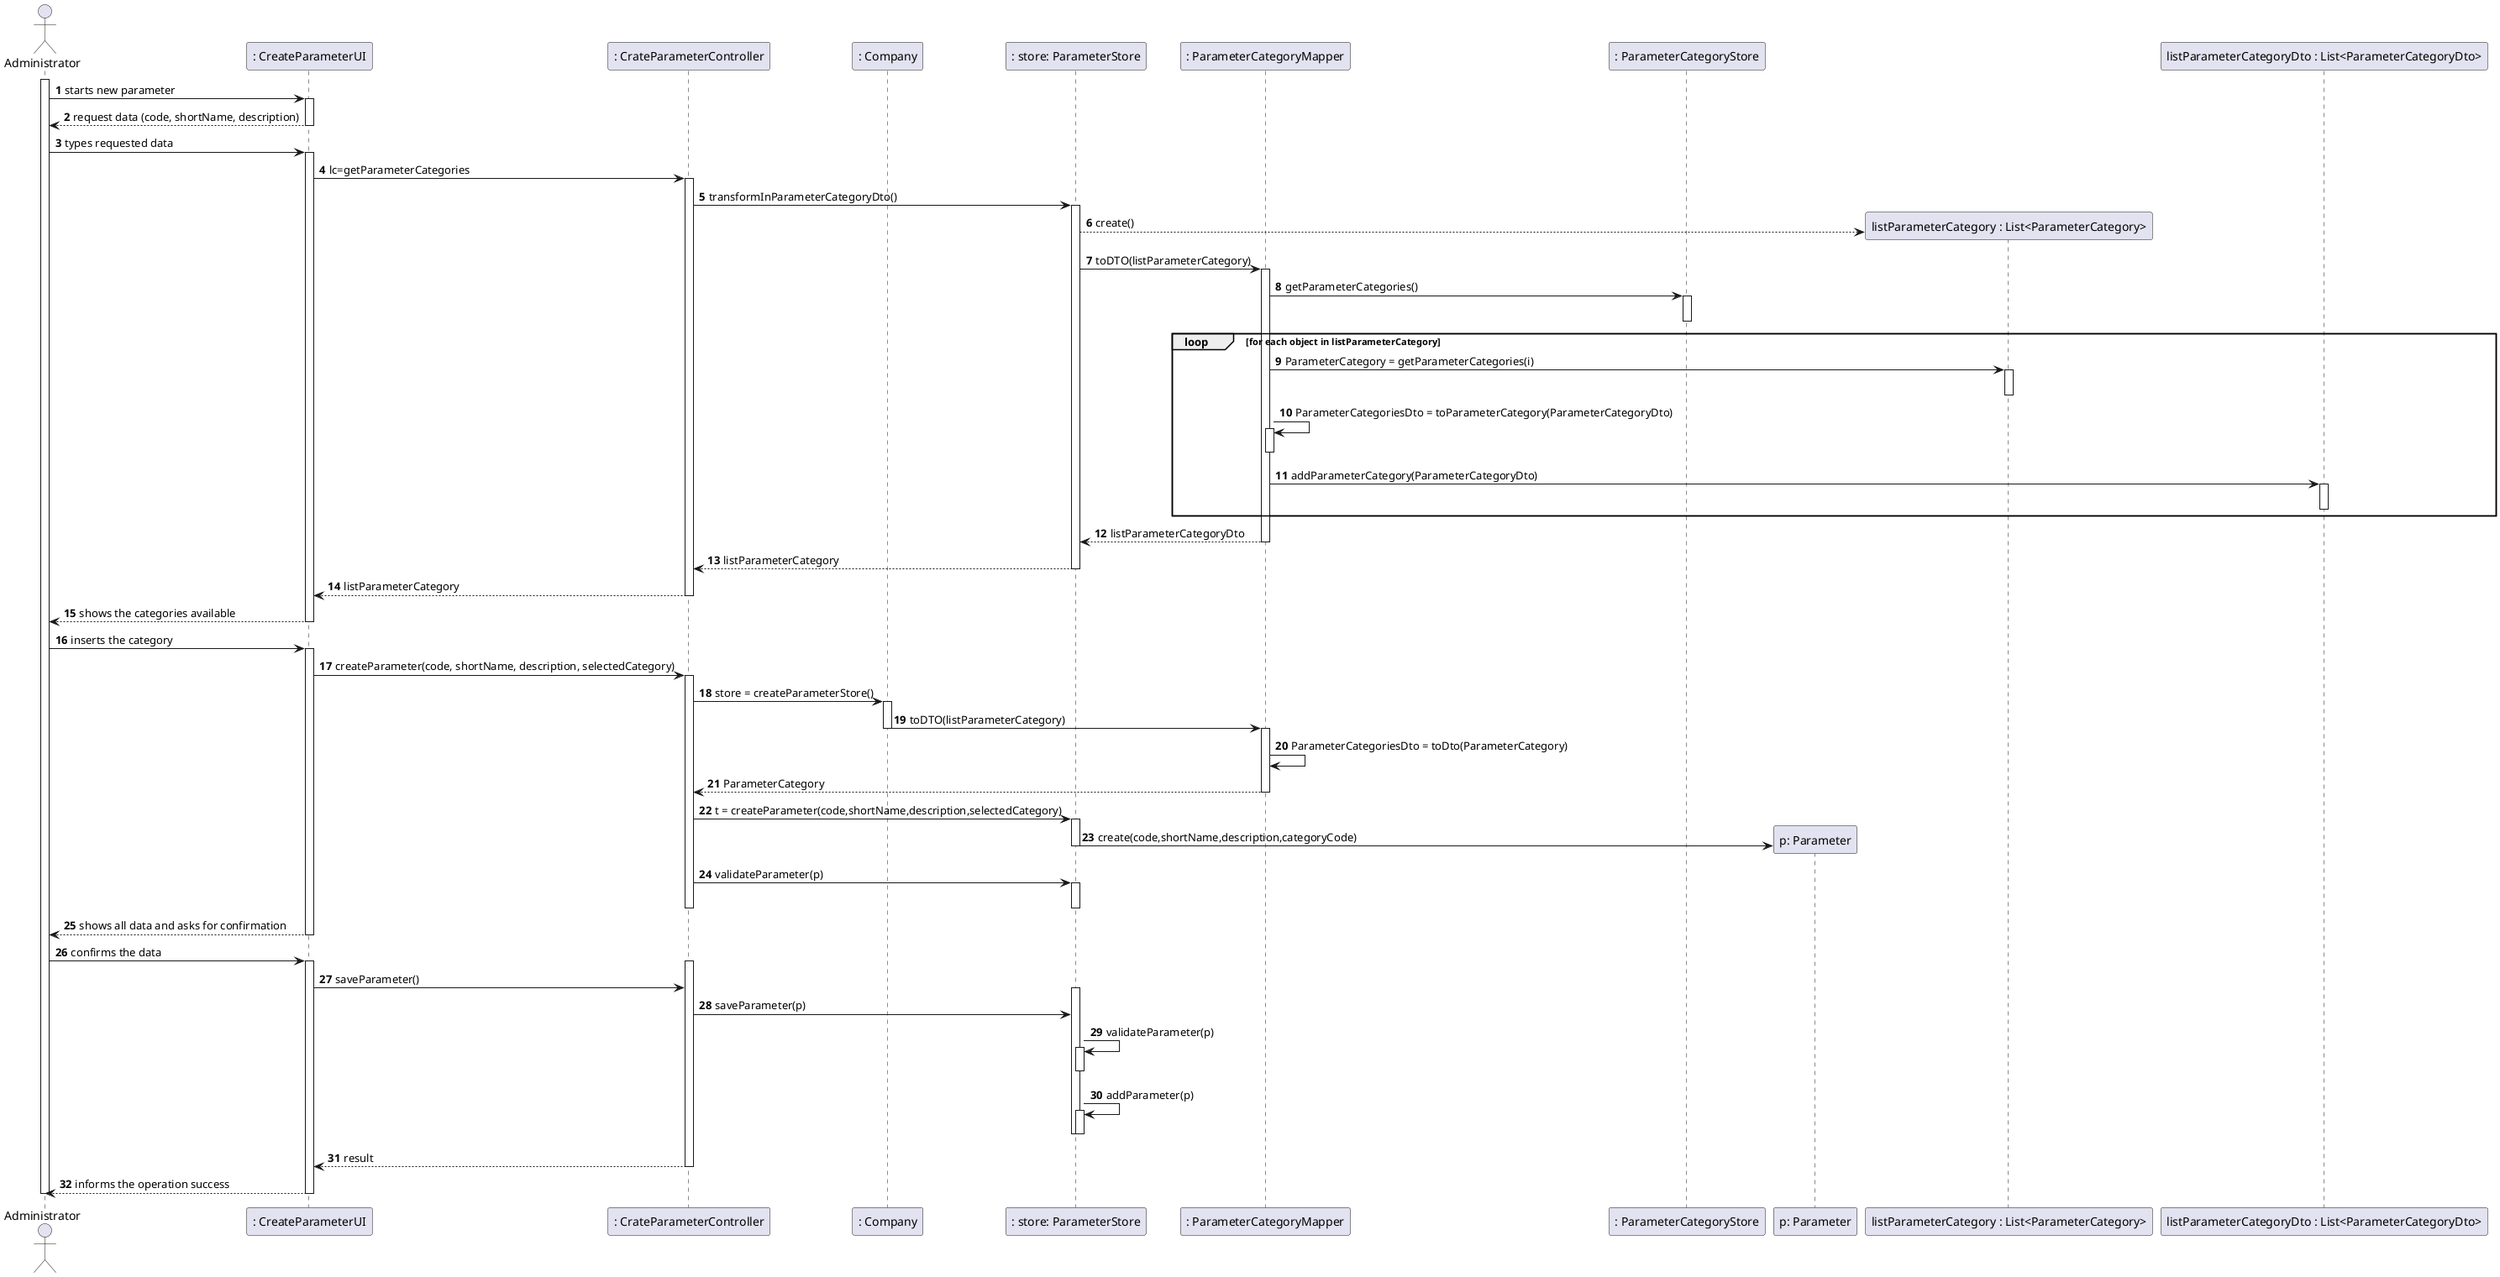 @startuml
'https://plantuml.com/sequence-diagram

autonumber

actor "Administrator" as ADM

participant ": CreateParameterUI" as UI
participant ": CrateParameterController" as CTRL
participant ": Company" as COMP
participant ": store: ParameterStore" as STORE
participant ": ParameterCategoryMapper" as MAPPER
participant ": ParameterCategoryStore" as PC
participant "p: Parameter" as PRMT


activate ADM
ADM -> UI: starts new parameter
activate UI
UI --> ADM : request data (code, shortName, description)
deactivate UI
ADM -> UI: types requested data
activate UI
UI -> CTRL : lc=getParameterCategories
activate CTRL
CTRL -> STORE : transformInParameterCategoryDto()
activate STORE
STORE --> "listParameterCategory : List<ParameterCategory>"** : create()
STORE -> MAPPER : toDTO(listParameterCategory)
activate MAPPER
MAPPER -> PC : getParameterCategories()
activate PC
deactivate PC
loop for each object in listParameterCategory
MAPPER ->"listParameterCategory : List<ParameterCategory>" : ParameterCategory = getParameterCategories(i)
activate "listParameterCategory : List<ParameterCategory>"
deactivate "listParameterCategory : List<ParameterCategory>"
MAPPER->MAPPER : ParameterCategoriesDto = toParameterCategory(ParameterCategoryDto)
activate MAPPER
deactivate MAPPER
MAPPER-> "listParameterCategoryDto : List<ParameterCategoryDto>" : addParameterCategory(ParameterCategoryDto)
activate "listParameterCategoryDto : List<ParameterCategoryDto>"
deactivate "listParameterCategoryDto : List<ParameterCategoryDto>"
end
MAPPER --> STORE : listParameterCategoryDto
deactivate MAPPER
STORE --> CTRL : listParameterCategory
deactivate STORE
CTRL --> UI : listParameterCategory
deactivate CTRL
UI --> ADM : shows the categories available
deactivate UI






ADM -> UI: inserts the category
activate UI
UI -> CTRL : createParameter(code, shortName, description, selectedCategory)
activate CTRL
CTRL -> COMP : store = createParameterStore()
activate COMP
COMP -> MAPPER : toDTO(listParameterCategory)
deactivate COMP
activate MAPPER
MAPPER->MAPPER : ParameterCategoriesDto = toDto(ParameterCategory)
MAPPER --> CTRL : ParameterCategory
deactivate MAPPER
CTRL -> STORE : t = createParameter(code,shortName,description,selectedCategory)
activate STORE
STORE -> PRMT** : create(code,shortName,description,categoryCode)
deactivate STORE
CTRL -> STORE : validateParameter(p)
activate STORE
deactivate STORE
deactivate CTRL
UI --> ADM : shows all data and asks for confirmation
deactivate UI








ADM -> UI: confirms the data
activate UI
activate CTRL
UI -> CTRL : saveParameter()
activate STORE
CTRL -> STORE : saveParameter(p)
STORE -> STORE : validateParameter(p)
activate STORE
deactivate STORE
STORE ->STORE : addParameter(p)
activate STORE
deactivate STORE
deactivate STORE
deactivate STORE
CTRL --> UI : result
deactivate CTRL
UI --> ADM : informs the operation success
deactivate UI
deactivate ADM

@enduml